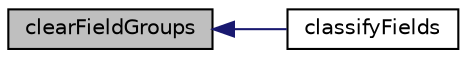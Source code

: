 digraph "clearFieldGroups"
{
  bgcolor="transparent";
  edge [fontname="Helvetica",fontsize="10",labelfontname="Helvetica",labelfontsize="10"];
  node [fontname="Helvetica",fontsize="10",shape=record];
  rankdir="LR";
  Node1 [label="clearFieldGroups",height=0.2,width=0.4,color="black", fillcolor="grey75", style="filled", fontcolor="black"];
  Node1 -> Node2 [dir="back",color="midnightblue",fontsize="10",style="solid",fontname="Helvetica"];
  Node2 [label="classifyFields",height=0.2,width=0.4,color="black",URL="$a02014.html#a4923f8e22bf9fec1b5adc07ac7356639",tooltip="Classify field types, returns the number of fields. "];
}
